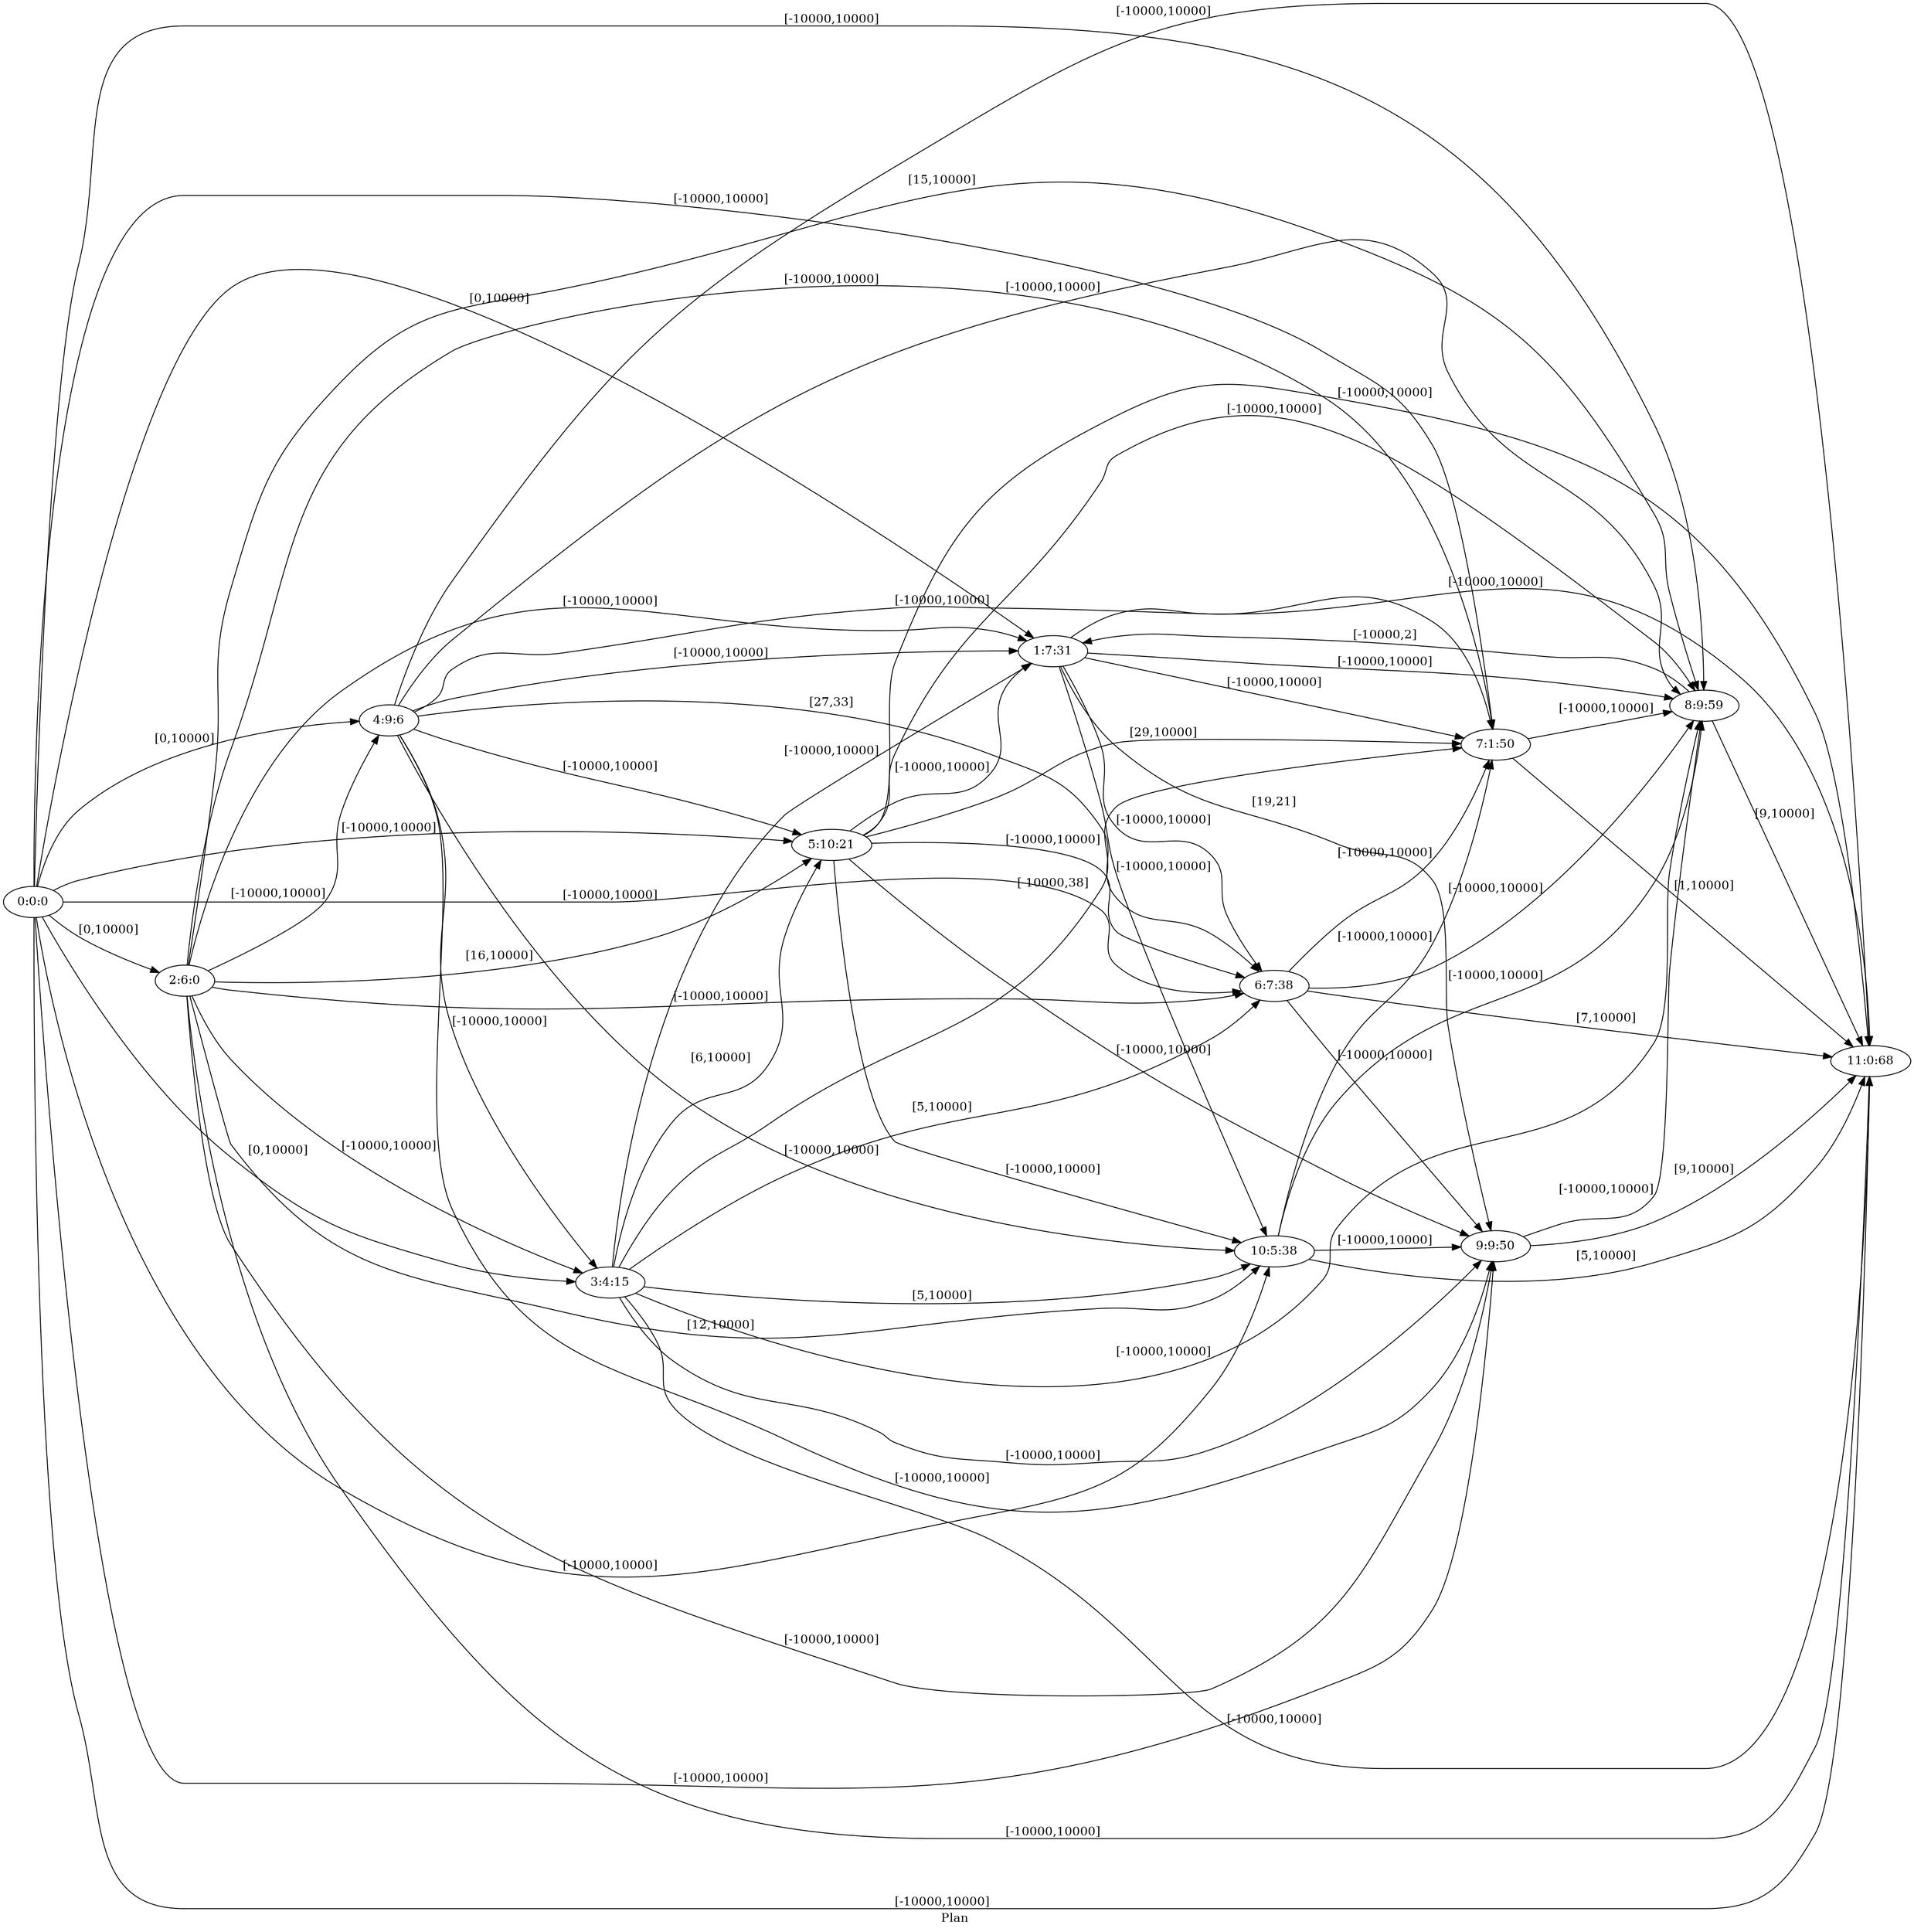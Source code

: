 digraph G {
 rankdir = LR;
 nodesep = .45; 
 size = 30;
label="Plan ";
 fldt = 0.41745;
"0:0:0"->"1:7:31"[ label = "[0,10000]"];
"0:0:0"->"2:6:0"[ label = "[0,10000]"];
"0:0:0"->"3:4:15"[ label = "[0,10000]"];
"0:0:0"->"4:9:6"[ label = "[0,10000]"];
"0:0:0"->"5:10:21"[ label = "[-10000,10000]"];
"0:0:0"->"6:7:38"[ label = "[-10000,10000]"];
"0:0:0"->"7:1:50"[ label = "[-10000,10000]"];
"0:0:0"->"8:9:59"[ label = "[-10000,10000]"];
"0:0:0"->"9:9:50"[ label = "[-10000,10000]"];
"0:0:0"->"10:5:38"[ label = "[-10000,10000]"];
"0:0:0"->"11:0:68"[ label = "[-10000,10000]"];
"1:7:31"->"6:7:38"[ label = "[-10000,10000]"];
"1:7:31"->"7:1:50"[ label = "[-10000,10000]"];
"1:7:31"->"8:9:59"[ label = "[-10000,10000]"];
"1:7:31"->"9:9:50"[ label = "[19,21]"];
"1:7:31"->"10:5:38"[ label = "[-10000,10000]"];
"1:7:31"->"11:0:68"[ label = "[-10000,10000]"];
"2:6:0"->"1:7:31"[ label = "[-10000,10000]"];
"2:6:0"->"3:4:15"[ label = "[-10000,10000]"];
"2:6:0"->"4:9:6"[ label = "[-10000,10000]"];
"2:6:0"->"5:10:21"[ label = "[16,10000]"];
"2:6:0"->"6:7:38"[ label = "[-10000,10000]"];
"2:6:0"->"7:1:50"[ label = "[-10000,10000]"];
"2:6:0"->"8:9:59"[ label = "[15,10000]"];
"2:6:0"->"9:9:50"[ label = "[-10000,10000]"];
"2:6:0"->"10:5:38"[ label = "[12,10000]"];
"2:6:0"->"11:0:68"[ label = "[-10000,10000]"];
"3:4:15"->"1:7:31"[ label = "[-10000,10000]"];
"3:4:15"->"5:10:21"[ label = "[6,10000]"];
"3:4:15"->"6:7:38"[ label = "[5,10000]"];
"3:4:15"->"7:1:50"[ label = "[-10000,38]"];
"3:4:15"->"8:9:59"[ label = "[-10000,10000]"];
"3:4:15"->"9:9:50"[ label = "[-10000,10000]"];
"3:4:15"->"10:5:38"[ label = "[5,10000]"];
"3:4:15"->"11:0:68"[ label = "[-10000,10000]"];
"4:9:6"->"1:7:31"[ label = "[-10000,10000]"];
"4:9:6"->"3:4:15"[ label = "[-10000,10000]"];
"4:9:6"->"5:10:21"[ label = "[-10000,10000]"];
"4:9:6"->"6:7:38"[ label = "[27,33]"];
"4:9:6"->"7:1:50"[ label = "[-10000,10000]"];
"4:9:6"->"8:9:59"[ label = "[-10000,10000]"];
"4:9:6"->"9:9:50"[ label = "[-10000,10000]"];
"4:9:6"->"10:5:38"[ label = "[-10000,10000]"];
"4:9:6"->"11:0:68"[ label = "[-10000,10000]"];
"5:10:21"->"1:7:31"[ label = "[-10000,10000]"];
"5:10:21"->"6:7:38"[ label = "[-10000,10000]"];
"5:10:21"->"7:1:50"[ label = "[29,10000]"];
"5:10:21"->"8:9:59"[ label = "[-10000,10000]"];
"5:10:21"->"9:9:50"[ label = "[-10000,10000]"];
"5:10:21"->"10:5:38"[ label = "[-10000,10000]"];
"5:10:21"->"11:0:68"[ label = "[-10000,10000]"];
"6:7:38"->"7:1:50"[ label = "[-10000,10000]"];
"6:7:38"->"8:9:59"[ label = "[-10000,10000]"];
"6:7:38"->"9:9:50"[ label = "[-10000,10000]"];
"6:7:38"->"11:0:68"[ label = "[7,10000]"];
"7:1:50"->"8:9:59"[ label = "[-10000,10000]"];
"7:1:50"->"11:0:68"[ label = "[1,10000]"];
"8:9:59"->"1:7:31"[ label = "[-10000,2]"];
"8:9:59"->"11:0:68"[ label = "[9,10000]"];
"9:9:50"->"8:9:59"[ label = "[-10000,10000]"];
"9:9:50"->"11:0:68"[ label = "[9,10000]"];
"10:5:38"->"7:1:50"[ label = "[-10000,10000]"];
"10:5:38"->"8:9:59"[ label = "[-10000,10000]"];
"10:5:38"->"9:9:50"[ label = "[-10000,10000]"];
"10:5:38"->"11:0:68"[ label = "[5,10000]"];
}
